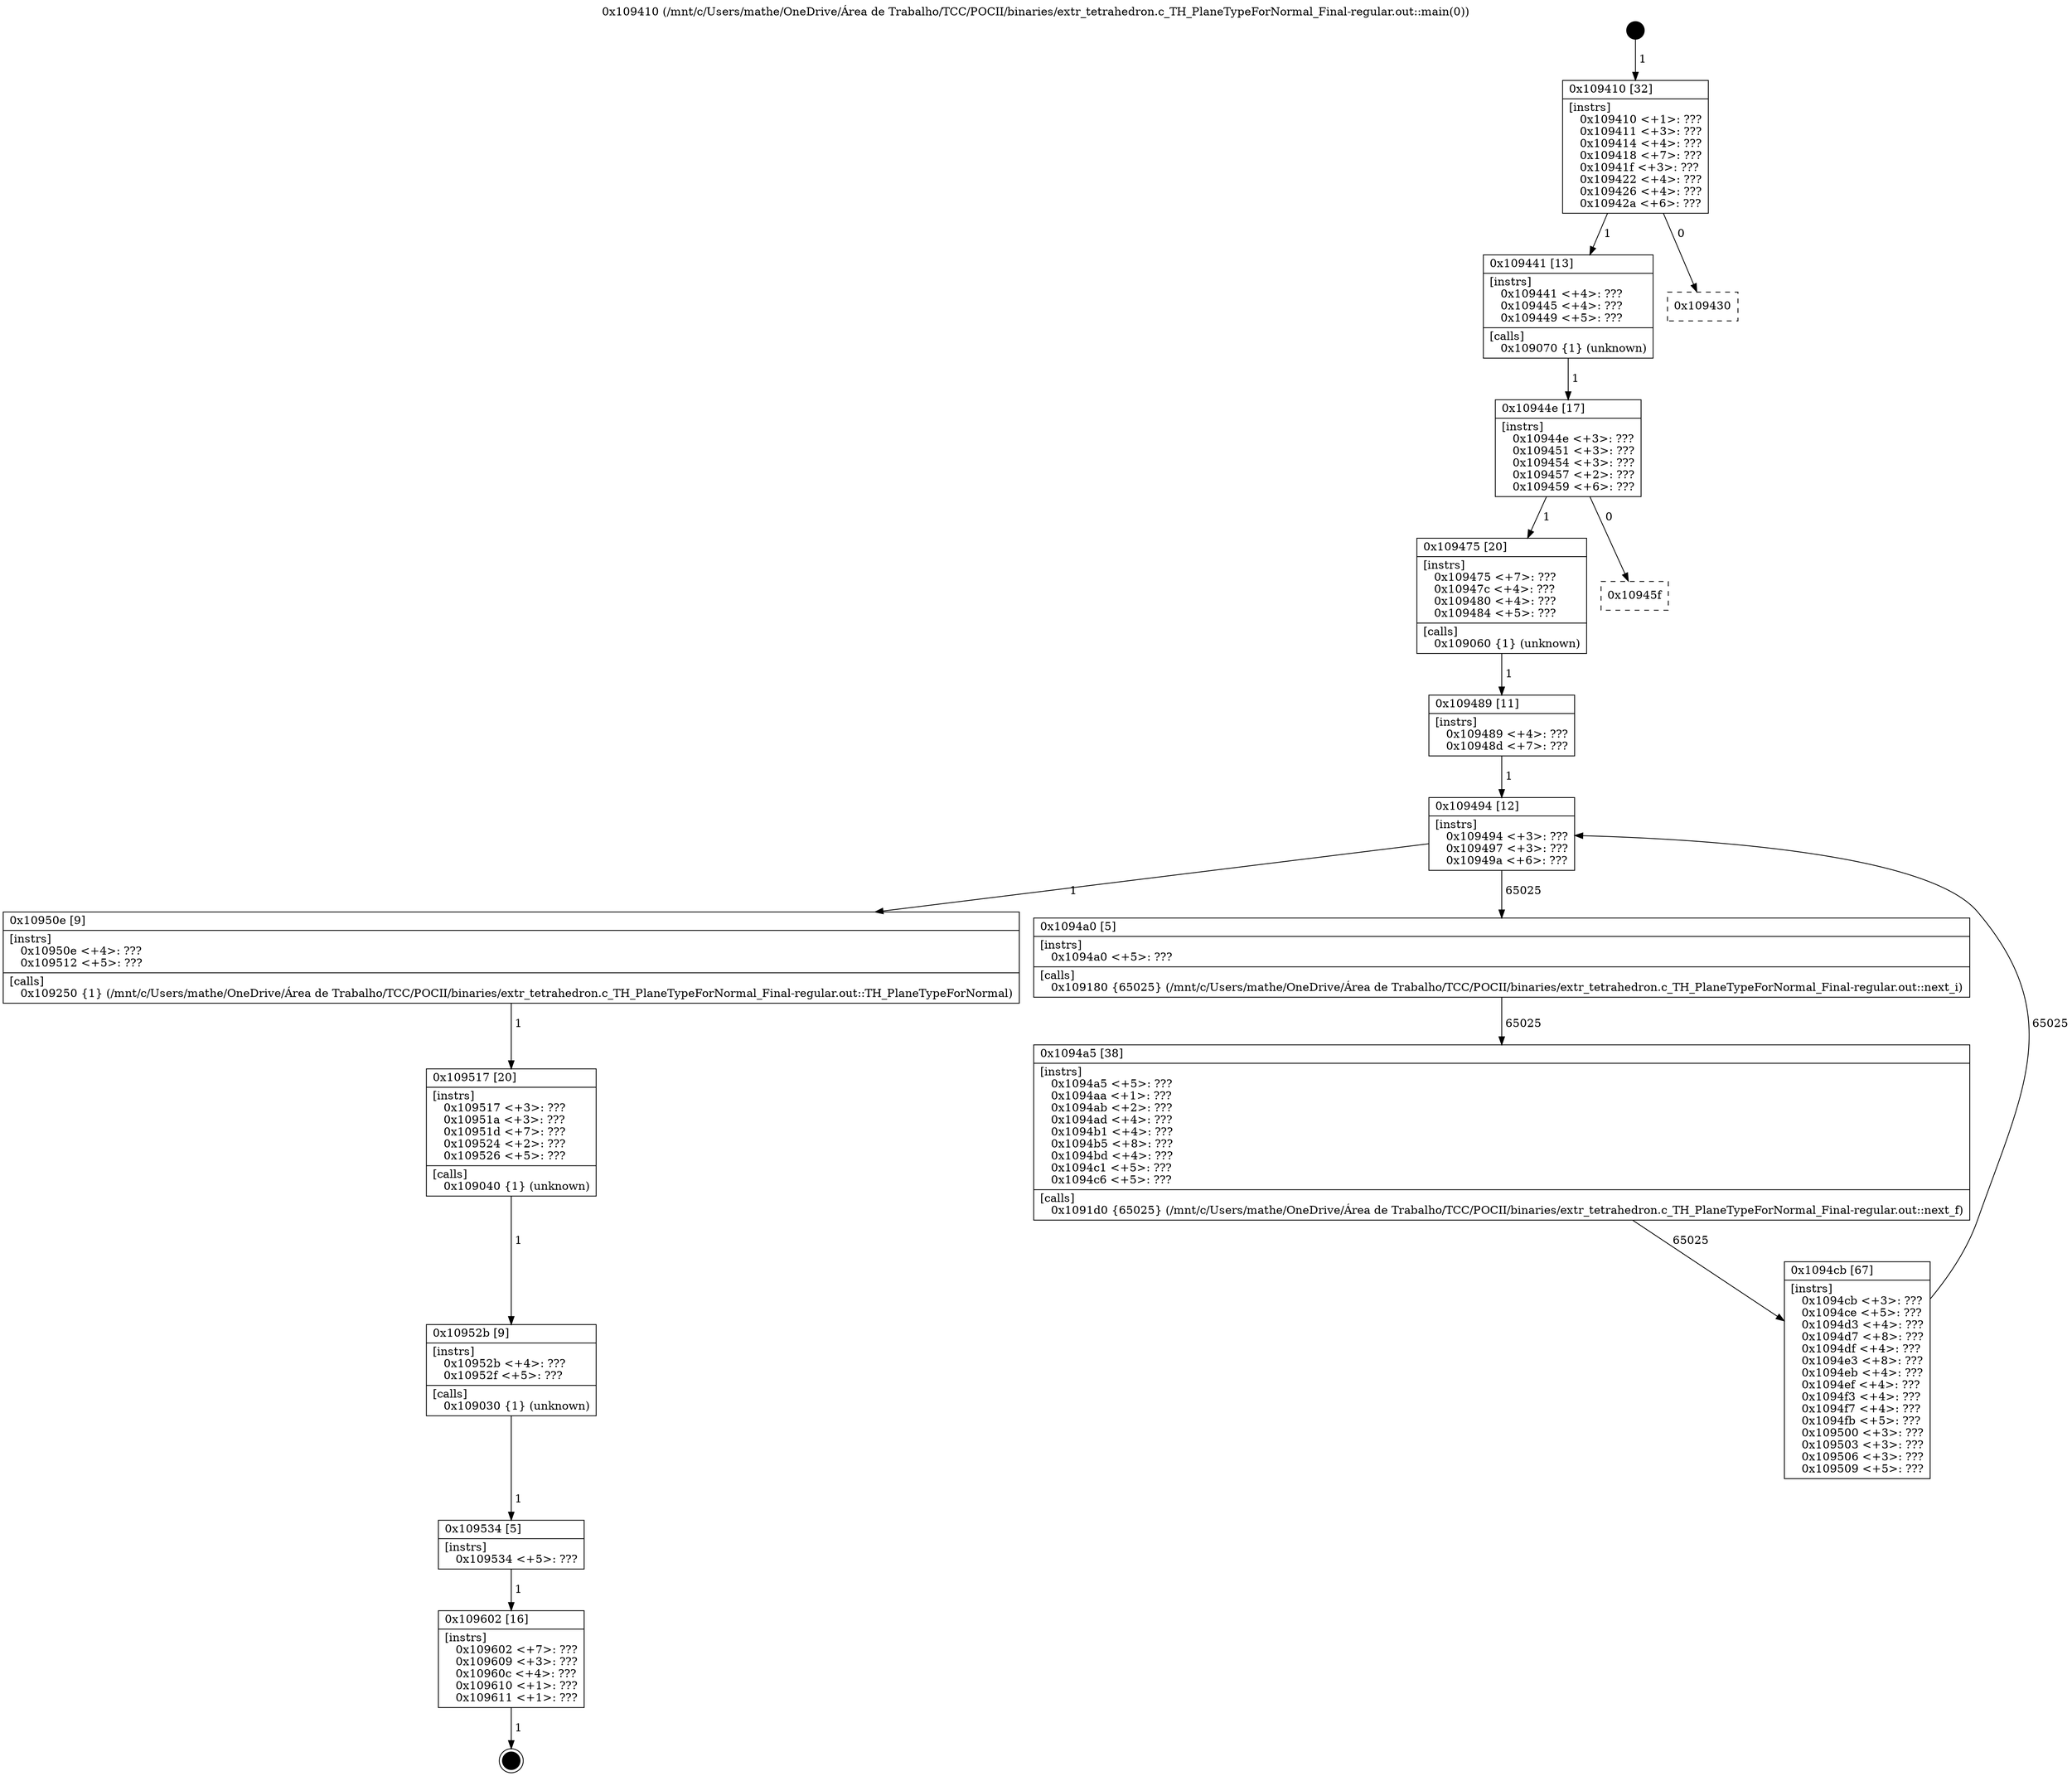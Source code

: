 digraph "0x109410" {
  label = "0x109410 (/mnt/c/Users/mathe/OneDrive/Área de Trabalho/TCC/POCII/binaries/extr_tetrahedron.c_TH_PlaneTypeForNormal_Final-regular.out::main(0))"
  labelloc = "t"
  node[shape=record]

  Entry [label="",width=0.3,height=0.3,shape=circle,fillcolor=black,style=filled]
  "0x109410" [label="{
     0x109410 [32]\l
     | [instrs]\l
     &nbsp;&nbsp;0x109410 \<+1\>: ???\l
     &nbsp;&nbsp;0x109411 \<+3\>: ???\l
     &nbsp;&nbsp;0x109414 \<+4\>: ???\l
     &nbsp;&nbsp;0x109418 \<+7\>: ???\l
     &nbsp;&nbsp;0x10941f \<+3\>: ???\l
     &nbsp;&nbsp;0x109422 \<+4\>: ???\l
     &nbsp;&nbsp;0x109426 \<+4\>: ???\l
     &nbsp;&nbsp;0x10942a \<+6\>: ???\l
  }"]
  "0x109441" [label="{
     0x109441 [13]\l
     | [instrs]\l
     &nbsp;&nbsp;0x109441 \<+4\>: ???\l
     &nbsp;&nbsp;0x109445 \<+4\>: ???\l
     &nbsp;&nbsp;0x109449 \<+5\>: ???\l
     | [calls]\l
     &nbsp;&nbsp;0x109070 \{1\} (unknown)\l
  }"]
  "0x109430" [label="{
     0x109430\l
  }", style=dashed]
  "0x10944e" [label="{
     0x10944e [17]\l
     | [instrs]\l
     &nbsp;&nbsp;0x10944e \<+3\>: ???\l
     &nbsp;&nbsp;0x109451 \<+3\>: ???\l
     &nbsp;&nbsp;0x109454 \<+3\>: ???\l
     &nbsp;&nbsp;0x109457 \<+2\>: ???\l
     &nbsp;&nbsp;0x109459 \<+6\>: ???\l
  }"]
  "0x109475" [label="{
     0x109475 [20]\l
     | [instrs]\l
     &nbsp;&nbsp;0x109475 \<+7\>: ???\l
     &nbsp;&nbsp;0x10947c \<+4\>: ???\l
     &nbsp;&nbsp;0x109480 \<+4\>: ???\l
     &nbsp;&nbsp;0x109484 \<+5\>: ???\l
     | [calls]\l
     &nbsp;&nbsp;0x109060 \{1\} (unknown)\l
  }"]
  "0x10945f" [label="{
     0x10945f\l
  }", style=dashed]
  "0x109494" [label="{
     0x109494 [12]\l
     | [instrs]\l
     &nbsp;&nbsp;0x109494 \<+3\>: ???\l
     &nbsp;&nbsp;0x109497 \<+3\>: ???\l
     &nbsp;&nbsp;0x10949a \<+6\>: ???\l
  }"]
  "0x10950e" [label="{
     0x10950e [9]\l
     | [instrs]\l
     &nbsp;&nbsp;0x10950e \<+4\>: ???\l
     &nbsp;&nbsp;0x109512 \<+5\>: ???\l
     | [calls]\l
     &nbsp;&nbsp;0x109250 \{1\} (/mnt/c/Users/mathe/OneDrive/Área de Trabalho/TCC/POCII/binaries/extr_tetrahedron.c_TH_PlaneTypeForNormal_Final-regular.out::TH_PlaneTypeForNormal)\l
  }"]
  "0x1094a0" [label="{
     0x1094a0 [5]\l
     | [instrs]\l
     &nbsp;&nbsp;0x1094a0 \<+5\>: ???\l
     | [calls]\l
     &nbsp;&nbsp;0x109180 \{65025\} (/mnt/c/Users/mathe/OneDrive/Área de Trabalho/TCC/POCII/binaries/extr_tetrahedron.c_TH_PlaneTypeForNormal_Final-regular.out::next_i)\l
  }"]
  "0x1094a5" [label="{
     0x1094a5 [38]\l
     | [instrs]\l
     &nbsp;&nbsp;0x1094a5 \<+5\>: ???\l
     &nbsp;&nbsp;0x1094aa \<+1\>: ???\l
     &nbsp;&nbsp;0x1094ab \<+2\>: ???\l
     &nbsp;&nbsp;0x1094ad \<+4\>: ???\l
     &nbsp;&nbsp;0x1094b1 \<+4\>: ???\l
     &nbsp;&nbsp;0x1094b5 \<+8\>: ???\l
     &nbsp;&nbsp;0x1094bd \<+4\>: ???\l
     &nbsp;&nbsp;0x1094c1 \<+5\>: ???\l
     &nbsp;&nbsp;0x1094c6 \<+5\>: ???\l
     | [calls]\l
     &nbsp;&nbsp;0x1091d0 \{65025\} (/mnt/c/Users/mathe/OneDrive/Área de Trabalho/TCC/POCII/binaries/extr_tetrahedron.c_TH_PlaneTypeForNormal_Final-regular.out::next_f)\l
  }"]
  "0x1094cb" [label="{
     0x1094cb [67]\l
     | [instrs]\l
     &nbsp;&nbsp;0x1094cb \<+3\>: ???\l
     &nbsp;&nbsp;0x1094ce \<+5\>: ???\l
     &nbsp;&nbsp;0x1094d3 \<+4\>: ???\l
     &nbsp;&nbsp;0x1094d7 \<+8\>: ???\l
     &nbsp;&nbsp;0x1094df \<+4\>: ???\l
     &nbsp;&nbsp;0x1094e3 \<+8\>: ???\l
     &nbsp;&nbsp;0x1094eb \<+4\>: ???\l
     &nbsp;&nbsp;0x1094ef \<+4\>: ???\l
     &nbsp;&nbsp;0x1094f3 \<+4\>: ???\l
     &nbsp;&nbsp;0x1094f7 \<+4\>: ???\l
     &nbsp;&nbsp;0x1094fb \<+5\>: ???\l
     &nbsp;&nbsp;0x109500 \<+3\>: ???\l
     &nbsp;&nbsp;0x109503 \<+3\>: ???\l
     &nbsp;&nbsp;0x109506 \<+3\>: ???\l
     &nbsp;&nbsp;0x109509 \<+5\>: ???\l
  }"]
  "0x109489" [label="{
     0x109489 [11]\l
     | [instrs]\l
     &nbsp;&nbsp;0x109489 \<+4\>: ???\l
     &nbsp;&nbsp;0x10948d \<+7\>: ???\l
  }"]
  "0x109517" [label="{
     0x109517 [20]\l
     | [instrs]\l
     &nbsp;&nbsp;0x109517 \<+3\>: ???\l
     &nbsp;&nbsp;0x10951a \<+3\>: ???\l
     &nbsp;&nbsp;0x10951d \<+7\>: ???\l
     &nbsp;&nbsp;0x109524 \<+2\>: ???\l
     &nbsp;&nbsp;0x109526 \<+5\>: ???\l
     | [calls]\l
     &nbsp;&nbsp;0x109040 \{1\} (unknown)\l
  }"]
  "0x10952b" [label="{
     0x10952b [9]\l
     | [instrs]\l
     &nbsp;&nbsp;0x10952b \<+4\>: ???\l
     &nbsp;&nbsp;0x10952f \<+5\>: ???\l
     | [calls]\l
     &nbsp;&nbsp;0x109030 \{1\} (unknown)\l
  }"]
  "0x109534" [label="{
     0x109534 [5]\l
     | [instrs]\l
     &nbsp;&nbsp;0x109534 \<+5\>: ???\l
  }"]
  "0x109602" [label="{
     0x109602 [16]\l
     | [instrs]\l
     &nbsp;&nbsp;0x109602 \<+7\>: ???\l
     &nbsp;&nbsp;0x109609 \<+3\>: ???\l
     &nbsp;&nbsp;0x10960c \<+4\>: ???\l
     &nbsp;&nbsp;0x109610 \<+1\>: ???\l
     &nbsp;&nbsp;0x109611 \<+1\>: ???\l
  }"]
  Exit [label="",width=0.3,height=0.3,shape=circle,fillcolor=black,style=filled,peripheries=2]
  Entry -> "0x109410" [label=" 1"]
  "0x109410" -> "0x109441" [label=" 1"]
  "0x109410" -> "0x109430" [label=" 0"]
  "0x109441" -> "0x10944e" [label=" 1"]
  "0x10944e" -> "0x109475" [label=" 1"]
  "0x10944e" -> "0x10945f" [label=" 0"]
  "0x109475" -> "0x109489" [label=" 1"]
  "0x109494" -> "0x10950e" [label=" 1"]
  "0x109494" -> "0x1094a0" [label=" 65025"]
  "0x1094a0" -> "0x1094a5" [label=" 65025"]
  "0x1094a5" -> "0x1094cb" [label=" 65025"]
  "0x109489" -> "0x109494" [label=" 1"]
  "0x1094cb" -> "0x109494" [label=" 65025"]
  "0x10950e" -> "0x109517" [label=" 1"]
  "0x109517" -> "0x10952b" [label=" 1"]
  "0x10952b" -> "0x109534" [label=" 1"]
  "0x109534" -> "0x109602" [label=" 1"]
  "0x109602" -> Exit [label=" 1"]
}
